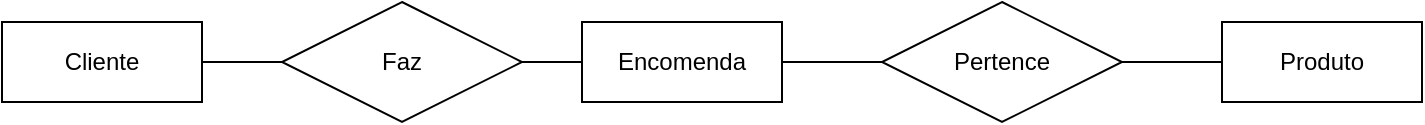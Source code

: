 <mxfile version="24.7.10">
  <diagram name="Página-1" id="PIzavfFGnauk4XldSr-T">
    <mxGraphModel dx="1434" dy="772" grid="1" gridSize="10" guides="1" tooltips="1" connect="1" arrows="1" fold="1" page="1" pageScale="1" pageWidth="827" pageHeight="1169" math="0" shadow="0">
      <root>
        <mxCell id="0" />
        <mxCell id="1" parent="0" />
        <mxCell id="TEDYL3IKca09mq5Zd89h-28" style="edgeStyle=orthogonalEdgeStyle;rounded=0;orthogonalLoop=1;jettySize=auto;html=1;entryX=0;entryY=0.5;entryDx=0;entryDy=0;endArrow=none;endFill=0;" edge="1" parent="1" source="TEDYL3IKca09mq5Zd89h-18" target="TEDYL3IKca09mq5Zd89h-21">
          <mxGeometry relative="1" as="geometry" />
        </mxCell>
        <mxCell id="TEDYL3IKca09mq5Zd89h-18" value="Cliente" style="whiteSpace=wrap;html=1;align=center;" vertex="1" parent="1">
          <mxGeometry x="40" y="100" width="100" height="40" as="geometry" />
        </mxCell>
        <mxCell id="TEDYL3IKca09mq5Zd89h-19" value="Produto" style="whiteSpace=wrap;html=1;align=center;" vertex="1" parent="1">
          <mxGeometry x="650" y="100" width="100" height="40" as="geometry" />
        </mxCell>
        <mxCell id="TEDYL3IKca09mq5Zd89h-29" style="edgeStyle=orthogonalEdgeStyle;rounded=0;orthogonalLoop=1;jettySize=auto;html=1;entryX=0;entryY=0.5;entryDx=0;entryDy=0;endArrow=none;endFill=0;" edge="1" parent="1" source="TEDYL3IKca09mq5Zd89h-20" target="TEDYL3IKca09mq5Zd89h-22">
          <mxGeometry relative="1" as="geometry" />
        </mxCell>
        <mxCell id="TEDYL3IKca09mq5Zd89h-20" value="Encomenda" style="whiteSpace=wrap;html=1;align=center;" vertex="1" parent="1">
          <mxGeometry x="330" y="100" width="100" height="40" as="geometry" />
        </mxCell>
        <mxCell id="TEDYL3IKca09mq5Zd89h-27" style="edgeStyle=orthogonalEdgeStyle;rounded=0;orthogonalLoop=1;jettySize=auto;html=1;endArrow=none;endFill=0;" edge="1" parent="1" source="TEDYL3IKca09mq5Zd89h-21" target="TEDYL3IKca09mq5Zd89h-20">
          <mxGeometry relative="1" as="geometry" />
        </mxCell>
        <mxCell id="TEDYL3IKca09mq5Zd89h-21" value="Faz" style="shape=rhombus;perimeter=rhombusPerimeter;whiteSpace=wrap;html=1;align=center;" vertex="1" parent="1">
          <mxGeometry x="180" y="90" width="120" height="60" as="geometry" />
        </mxCell>
        <mxCell id="TEDYL3IKca09mq5Zd89h-30" style="edgeStyle=orthogonalEdgeStyle;rounded=0;orthogonalLoop=1;jettySize=auto;html=1;entryX=0;entryY=0.5;entryDx=0;entryDy=0;endArrow=none;endFill=0;" edge="1" parent="1" source="TEDYL3IKca09mq5Zd89h-22" target="TEDYL3IKca09mq5Zd89h-19">
          <mxGeometry relative="1" as="geometry" />
        </mxCell>
        <mxCell id="TEDYL3IKca09mq5Zd89h-22" value="Pertence" style="shape=rhombus;perimeter=rhombusPerimeter;whiteSpace=wrap;html=1;align=center;" vertex="1" parent="1">
          <mxGeometry x="480" y="90" width="120" height="60" as="geometry" />
        </mxCell>
      </root>
    </mxGraphModel>
  </diagram>
</mxfile>
